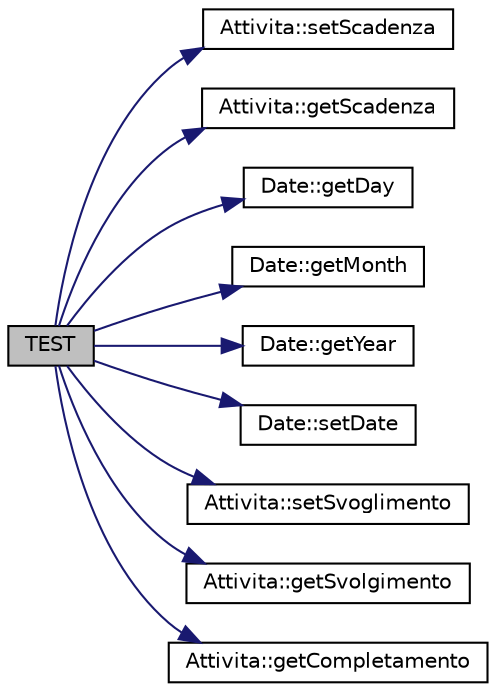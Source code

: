 digraph "TEST"
{
 // LATEX_PDF_SIZE
  edge [fontname="Helvetica",fontsize="10",labelfontname="Helvetica",labelfontsize="10"];
  node [fontname="Helvetica",fontsize="10",shape=record];
  rankdir="LR";
  Node11 [label="TEST",height=0.2,width=0.4,color="black", fillcolor="grey75", style="filled", fontcolor="black",tooltip=" "];
  Node11 -> Node12 [color="midnightblue",fontsize="10",style="solid",fontname="Helvetica"];
  Node12 [label="Attivita::setScadenza",height=0.2,width=0.4,color="black", fillcolor="white", style="filled",URL="$class_attivita.html#a1bbac66a5d77fff21b52bcc94032b8bf",tooltip="reimpostazione della data di scadenza dell'attivita'"];
  Node11 -> Node13 [color="midnightblue",fontsize="10",style="solid",fontname="Helvetica"];
  Node13 [label="Attivita::getScadenza",height=0.2,width=0.4,color="black", fillcolor="white", style="filled",URL="$class_attivita.html#a1622c90b07bf0d640e092cb99adb0eff",tooltip="acquisizione della data di scadenza dell'attivita'"];
  Node11 -> Node14 [color="midnightblue",fontsize="10",style="solid",fontname="Helvetica"];
  Node14 [label="Date::getDay",height=0.2,width=0.4,color="black", fillcolor="white", style="filled",URL="$class_date.html#a687c38470834100a545341fa3fd95982",tooltip=" "];
  Node11 -> Node15 [color="midnightblue",fontsize="10",style="solid",fontname="Helvetica"];
  Node15 [label="Date::getMonth",height=0.2,width=0.4,color="black", fillcolor="white", style="filled",URL="$class_date.html#a1007223f5bde9152cf31ab53417a7980",tooltip=" "];
  Node11 -> Node16 [color="midnightblue",fontsize="10",style="solid",fontname="Helvetica"];
  Node16 [label="Date::getYear",height=0.2,width=0.4,color="black", fillcolor="white", style="filled",URL="$class_date.html#acf6357dc69d916489d3065efce18736d",tooltip=" "];
  Node11 -> Node17 [color="midnightblue",fontsize="10",style="solid",fontname="Helvetica"];
  Node17 [label="Date::setDate",height=0.2,width=0.4,color="black", fillcolor="white", style="filled",URL="$class_date.html#a19eb26bdd61f068b5c3841e3a084d549",tooltip=" "];
  Node11 -> Node18 [color="midnightblue",fontsize="10",style="solid",fontname="Helvetica"];
  Node18 [label="Attivita::setSvoglimento",height=0.2,width=0.4,color="black", fillcolor="white", style="filled",URL="$class_attivita.html#a7797d56d2489979286f945cd0b16dc38",tooltip="impostazione della percentuale di svolgimento dell'attivita'"];
  Node11 -> Node19 [color="midnightblue",fontsize="10",style="solid",fontname="Helvetica"];
  Node19 [label="Attivita::getSvolgimento",height=0.2,width=0.4,color="black", fillcolor="white", style="filled",URL="$class_attivita.html#ab79f2298d95b486bc227c6e478067067",tooltip="acquisizione della percentuale di svolgimento dell'attivita'"];
  Node11 -> Node20 [color="midnightblue",fontsize="10",style="solid",fontname="Helvetica"];
  Node20 [label="Attivita::getCompletamento",height=0.2,width=0.4,color="black", fillcolor="white", style="filled",URL="$class_attivita.html#afd7a6884a8498208e10fc709655b053d",tooltip="acquisizione della data di completamento dell'attivita'"];
}

